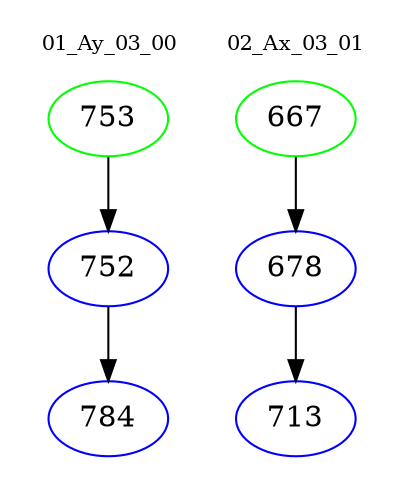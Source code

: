 digraph{
subgraph cluster_0 {
color = white
label = "01_Ay_03_00";
fontsize=10;
T0_753 [label="753", color="green"]
T0_753 -> T0_752 [color="black"]
T0_752 [label="752", color="blue"]
T0_752 -> T0_784 [color="black"]
T0_784 [label="784", color="blue"]
}
subgraph cluster_1 {
color = white
label = "02_Ax_03_01";
fontsize=10;
T1_667 [label="667", color="green"]
T1_667 -> T1_678 [color="black"]
T1_678 [label="678", color="blue"]
T1_678 -> T1_713 [color="black"]
T1_713 [label="713", color="blue"]
}
}
